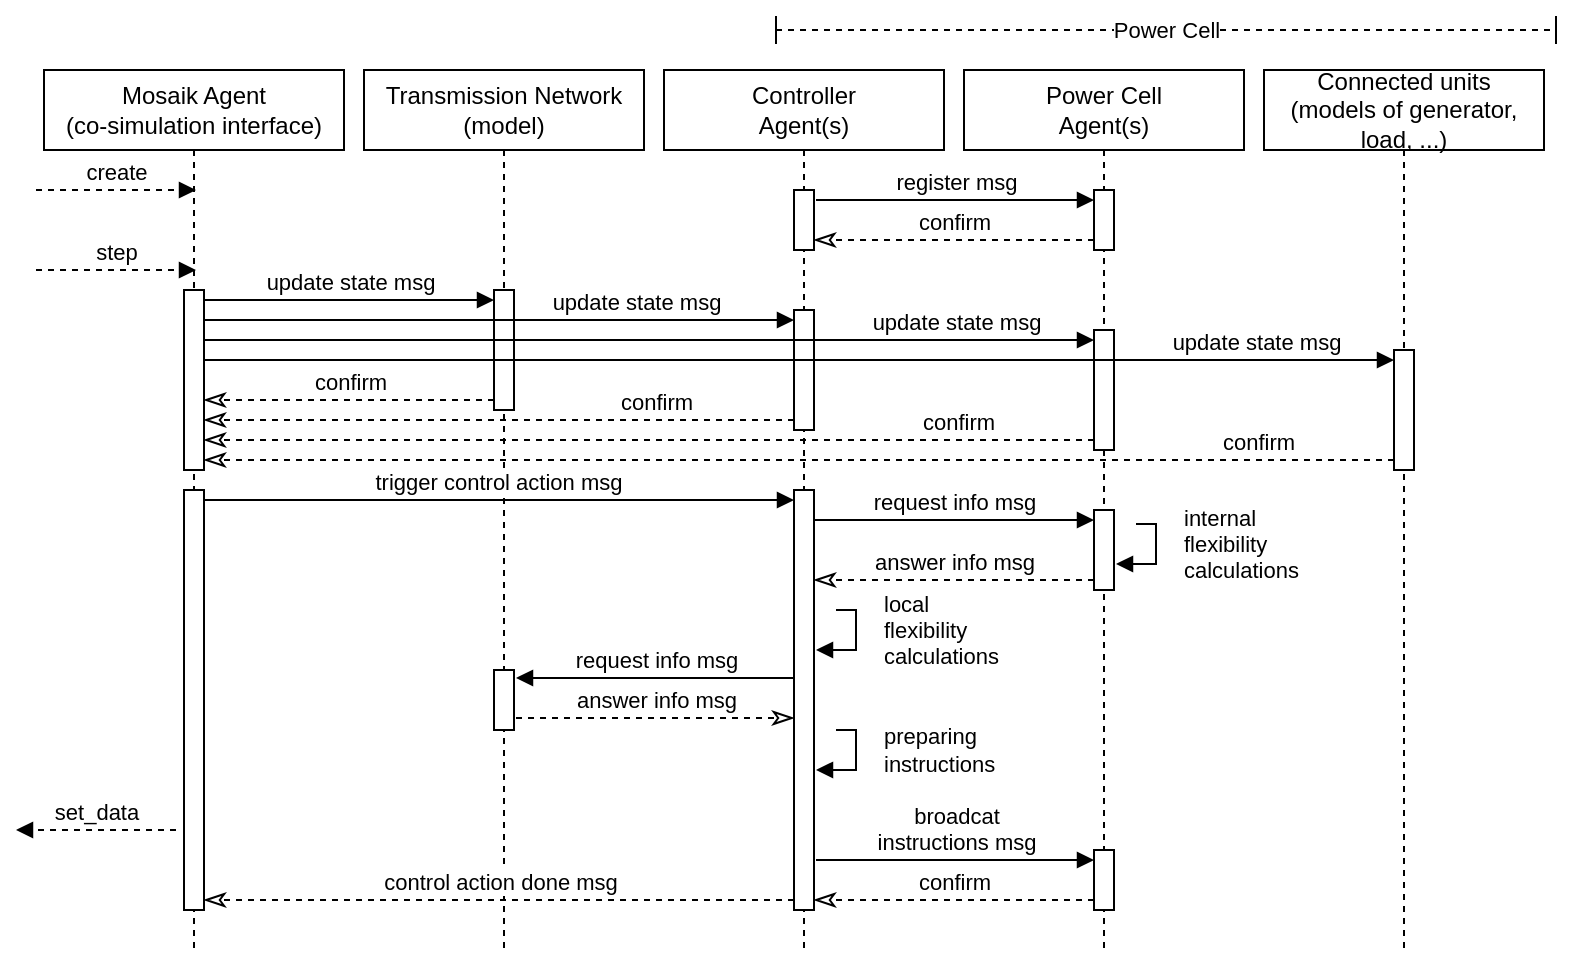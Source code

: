 <mxfile version="22.1.7" type="google">
  <diagram name="Page-1" id="ngWT1q-TGkk8tA6kE5au">
    <mxGraphModel grid="1" page="1" gridSize="10" guides="1" tooltips="1" connect="1" arrows="1" fold="1" pageScale="1" pageWidth="827" pageHeight="1169" math="0" shadow="0">
      <root>
        <mxCell id="0" />
        <mxCell id="1" parent="0" />
        <mxCell id="S1uSHRcm7TGxCwYnk8AK-7" value="Transmission Network&lt;br&gt;(model)" style="shape=umlLifeline;perimeter=lifelinePerimeter;whiteSpace=wrap;html=1;container=1;dropTarget=0;collapsible=0;recursiveResize=0;outlineConnect=0;portConstraint=eastwest;newEdgeStyle={&quot;curved&quot;:0,&quot;rounded&quot;:0};" vertex="1" parent="1">
          <mxGeometry x="194" y="40" width="140" height="440" as="geometry" />
        </mxCell>
        <mxCell id="tapSRpTw7TU7nSGjjfra-27" value="" style="html=1;points=[[0,0,0,0,5],[0,1,0,0,-5],[1,0,0,0,5],[1,1,0,0,-5]];perimeter=orthogonalPerimeter;outlineConnect=0;targetShapes=umlLifeline;portConstraint=eastwest;newEdgeStyle={&quot;curved&quot;:0,&quot;rounded&quot;:0};" vertex="1" parent="S1uSHRcm7TGxCwYnk8AK-7">
          <mxGeometry x="65" y="110" width="10" height="60" as="geometry" />
        </mxCell>
        <mxCell id="S1uSHRcm7TGxCwYnk8AK-8" value="Controller &lt;br&gt;Agent(s)" style="shape=umlLifeline;perimeter=lifelinePerimeter;whiteSpace=wrap;html=1;container=1;dropTarget=0;collapsible=0;recursiveResize=0;outlineConnect=0;portConstraint=eastwest;newEdgeStyle={&quot;curved&quot;:0,&quot;rounded&quot;:0};" vertex="1" parent="1">
          <mxGeometry x="344" y="40" width="140" height="440" as="geometry" />
        </mxCell>
        <mxCell id="tapSRpTw7TU7nSGjjfra-12" value="" style="html=1;points=[[0,0,0,0,5],[0,1,0,0,-5],[1,0,0,0,5],[1,1,0,0,-5]];perimeter=orthogonalPerimeter;outlineConnect=0;targetShapes=umlLifeline;portConstraint=eastwest;newEdgeStyle={&quot;curved&quot;:0,&quot;rounded&quot;:0};" vertex="1" parent="S1uSHRcm7TGxCwYnk8AK-8">
          <mxGeometry x="65" y="60" width="10" height="30" as="geometry" />
        </mxCell>
        <mxCell id="tapSRpTw7TU7nSGjjfra-30" value="" style="html=1;points=[[0,0,0,0,5],[0,1,0,0,-5],[1,0,0,0,5],[1,1,0,0,-5]];perimeter=orthogonalPerimeter;outlineConnect=0;targetShapes=umlLifeline;portConstraint=eastwest;newEdgeStyle={&quot;curved&quot;:0,&quot;rounded&quot;:0};" vertex="1" parent="S1uSHRcm7TGxCwYnk8AK-8">
          <mxGeometry x="65" y="120" width="10" height="60" as="geometry" />
        </mxCell>
        <mxCell id="tapSRpTw7TU7nSGjjfra-40" value="" style="html=1;points=[[0,0,0,0,5],[0,1,0,0,-5],[1,0,0,0,5],[1,1,0,0,-5]];perimeter=orthogonalPerimeter;outlineConnect=0;targetShapes=umlLifeline;portConstraint=eastwest;newEdgeStyle={&quot;curved&quot;:0,&quot;rounded&quot;:0};" vertex="1" parent="S1uSHRcm7TGxCwYnk8AK-8">
          <mxGeometry x="65" y="210" width="10" height="210" as="geometry" />
        </mxCell>
        <mxCell id="S1uSHRcm7TGxCwYnk8AK-9" value="Power Cell&lt;br&gt;Agent(s)" style="shape=umlLifeline;perimeter=lifelinePerimeter;whiteSpace=wrap;html=1;container=1;dropTarget=0;collapsible=0;recursiveResize=0;outlineConnect=0;portConstraint=eastwest;newEdgeStyle={&quot;curved&quot;:0,&quot;rounded&quot;:0};" vertex="1" parent="1">
          <mxGeometry x="494" y="40" width="140" height="440" as="geometry" />
        </mxCell>
        <mxCell id="tapSRpTw7TU7nSGjjfra-8" value="" style="html=1;points=[[0,0,0,0,5],[0,1,0,0,-5],[1,0,0,0,5],[1,1,0,0,-5]];perimeter=orthogonalPerimeter;outlineConnect=0;targetShapes=umlLifeline;portConstraint=eastwest;newEdgeStyle={&quot;curved&quot;:0,&quot;rounded&quot;:0};" vertex="1" parent="S1uSHRcm7TGxCwYnk8AK-9">
          <mxGeometry x="65" y="60" width="10" height="30" as="geometry" />
        </mxCell>
        <mxCell id="tapSRpTw7TU7nSGjjfra-33" value="" style="html=1;points=[[0,0,0,0,5],[0,1,0,0,-5],[1,0,0,0,5],[1,1,0,0,-5]];perimeter=orthogonalPerimeter;outlineConnect=0;targetShapes=umlLifeline;portConstraint=eastwest;newEdgeStyle={&quot;curved&quot;:0,&quot;rounded&quot;:0};" vertex="1" parent="S1uSHRcm7TGxCwYnk8AK-9">
          <mxGeometry x="65" y="130" width="10" height="60" as="geometry" />
        </mxCell>
        <mxCell id="tapSRpTw7TU7nSGjjfra-45" value="" style="html=1;points=[[0,0,0,0,5],[0,1,0,0,-5],[1,0,0,0,5],[1,1,0,0,-5]];perimeter=orthogonalPerimeter;outlineConnect=0;targetShapes=umlLifeline;portConstraint=eastwest;newEdgeStyle={&quot;curved&quot;:0,&quot;rounded&quot;:0};" vertex="1" parent="S1uSHRcm7TGxCwYnk8AK-9">
          <mxGeometry x="65" y="220" width="10" height="40" as="geometry" />
        </mxCell>
        <mxCell id="tapSRpTw7TU7nSGjjfra-54" value="" style="html=1;points=[[0,0,0,0,5],[0,1,0,0,-5],[1,0,0,0,5],[1,1,0,0,-5]];perimeter=orthogonalPerimeter;outlineConnect=0;targetShapes=umlLifeline;portConstraint=eastwest;newEdgeStyle={&quot;curved&quot;:0,&quot;rounded&quot;:0};" vertex="1" parent="S1uSHRcm7TGxCwYnk8AK-9">
          <mxGeometry x="-235" y="300" width="10" height="30" as="geometry" />
        </mxCell>
        <mxCell id="DRcuBKXfKCRKGgolUA98-2" value="" style="html=1;points=[[0,0,0,0,5],[0,1,0,0,-5],[1,0,0,0,5],[1,1,0,0,-5]];perimeter=orthogonalPerimeter;outlineConnect=0;targetShapes=umlLifeline;portConstraint=eastwest;newEdgeStyle={&quot;curved&quot;:0,&quot;rounded&quot;:0};" vertex="1" parent="S1uSHRcm7TGxCwYnk8AK-9">
          <mxGeometry x="65" y="390" width="10" height="30" as="geometry" />
        </mxCell>
        <mxCell id="DRcuBKXfKCRKGgolUA98-3" value="broadcat &lt;br&gt;instructions msg" style="html=1;verticalAlign=bottom;endArrow=block;curved=0;rounded=0;entryX=0;entryY=0;entryDx=0;entryDy=5;" edge="1" parent="S1uSHRcm7TGxCwYnk8AK-9" target="DRcuBKXfKCRKGgolUA98-2">
          <mxGeometry relative="1" as="geometry">
            <mxPoint x="-74" y="395" as="sourcePoint" />
          </mxGeometry>
        </mxCell>
        <mxCell id="DRcuBKXfKCRKGgolUA98-4" value="confirm" style="html=1;verticalAlign=bottom;endArrow=classicThin;dashed=1;endSize=8;curved=0;rounded=0;exitX=0;exitY=1;exitDx=0;exitDy=-5;endFill=0;entryX=1;entryY=1;entryDx=0;entryDy=-5;entryPerimeter=0;" edge="1" parent="S1uSHRcm7TGxCwYnk8AK-9" source="DRcuBKXfKCRKGgolUA98-2">
          <mxGeometry relative="1" as="geometry">
            <mxPoint x="-75" y="415" as="targetPoint" />
          </mxGeometry>
        </mxCell>
        <mxCell id="tapSRpTw7TU7nSGjjfra-50" value="local&lt;br&gt;flexibility&lt;br&gt;calculations" style="html=1;align=left;spacingLeft=2;endArrow=block;rounded=0;edgeStyle=orthogonalEdgeStyle;curved=0;rounded=0;" edge="1" parent="S1uSHRcm7TGxCwYnk8AK-9">
          <mxGeometry x="-0.2" y="10" relative="1" as="geometry">
            <mxPoint x="-64" y="270" as="sourcePoint" />
            <Array as="points">
              <mxPoint x="-64" y="270" />
              <mxPoint x="-54" y="270" />
              <mxPoint x="-54" y="290" />
            </Array>
            <mxPoint x="-74" y="290" as="targetPoint" />
            <mxPoint as="offset" />
          </mxGeometry>
        </mxCell>
        <mxCell id="tapSRpTw7TU7nSGjjfra-51" value="preparing&lt;br&gt;instructions" style="html=1;align=left;spacingLeft=2;endArrow=block;rounded=0;edgeStyle=orthogonalEdgeStyle;curved=0;rounded=0;" edge="1" parent="S1uSHRcm7TGxCwYnk8AK-9">
          <mxGeometry x="-0.2" y="10" relative="1" as="geometry">
            <mxPoint x="-64" y="330" as="sourcePoint" />
            <Array as="points">
              <mxPoint x="-64" y="330" />
              <mxPoint x="-54" y="330" />
              <mxPoint x="-54" y="350" />
            </Array>
            <mxPoint x="-74" y="350" as="targetPoint" />
            <mxPoint as="offset" />
          </mxGeometry>
        </mxCell>
        <mxCell id="tapSRpTw7TU7nSGjjfra-55" value="request info msg" style="html=1;verticalAlign=bottom;endArrow=block;curved=0;rounded=0;" edge="1" parent="S1uSHRcm7TGxCwYnk8AK-9">
          <mxGeometry relative="1" as="geometry">
            <mxPoint x="-85" y="304" as="sourcePoint" />
            <mxPoint x="-224" y="304" as="targetPoint" />
          </mxGeometry>
        </mxCell>
        <mxCell id="tapSRpTw7TU7nSGjjfra-56" value="answer info msg" style="html=1;verticalAlign=bottom;endArrow=classicThin;dashed=1;endSize=8;curved=0;rounded=0;endFill=0;" edge="1" parent="S1uSHRcm7TGxCwYnk8AK-9">
          <mxGeometry relative="1" as="geometry">
            <mxPoint x="-85" y="324" as="targetPoint" />
            <mxPoint x="-224" y="324" as="sourcePoint" />
          </mxGeometry>
        </mxCell>
        <mxCell id="tapSRpTw7TU7nSGjjfra-1" value="Connected units&lt;br style=&quot;border-color: var(--border-color);&quot;&gt;(models of generator, load, ...)" style="shape=umlLifeline;perimeter=lifelinePerimeter;whiteSpace=wrap;html=1;container=1;dropTarget=0;collapsible=0;recursiveResize=0;outlineConnect=0;portConstraint=eastwest;newEdgeStyle={&quot;curved&quot;:0,&quot;rounded&quot;:0};" vertex="1" parent="1">
          <mxGeometry x="644" y="40" width="140" height="440" as="geometry" />
        </mxCell>
        <mxCell id="tapSRpTw7TU7nSGjjfra-36" value="" style="html=1;points=[[0,0,0,0,5],[0,1,0,0,-5],[1,0,0,0,5],[1,1,0,0,-5]];perimeter=orthogonalPerimeter;outlineConnect=0;targetShapes=umlLifeline;portConstraint=eastwest;newEdgeStyle={&quot;curved&quot;:0,&quot;rounded&quot;:0};" vertex="1" parent="tapSRpTw7TU7nSGjjfra-1">
          <mxGeometry x="65" y="140" width="10" height="60" as="geometry" />
        </mxCell>
        <mxCell id="tapSRpTw7TU7nSGjjfra-7" value="Mosaik Agent&lt;br&gt;(co-simulation interface)" style="shape=umlLifeline;perimeter=lifelinePerimeter;whiteSpace=wrap;html=1;container=1;dropTarget=0;collapsible=0;recursiveResize=0;outlineConnect=0;portConstraint=eastwest;newEdgeStyle={&quot;curved&quot;:0,&quot;rounded&quot;:0};" vertex="1" parent="1">
          <mxGeometry x="34" y="40" width="150" height="440" as="geometry" />
        </mxCell>
        <mxCell id="tapSRpTw7TU7nSGjjfra-39" value="" style="html=1;points=[[0,0,0,0,5],[0,1,0,0,-5],[1,0,0,0,5],[1,1,0,0,-5]];perimeter=orthogonalPerimeter;outlineConnect=0;targetShapes=umlLifeline;portConstraint=eastwest;newEdgeStyle={&quot;curved&quot;:0,&quot;rounded&quot;:0};" vertex="1" parent="tapSRpTw7TU7nSGjjfra-7">
          <mxGeometry x="70" y="110" width="10" height="90" as="geometry" />
        </mxCell>
        <mxCell id="tapSRpTw7TU7nSGjjfra-43" value="" style="html=1;points=[[0,0,0,0,5],[0,1,0,0,-5],[1,0,0,0,5],[1,1,0,0,-5]];perimeter=orthogonalPerimeter;outlineConnect=0;targetShapes=umlLifeline;portConstraint=eastwest;newEdgeStyle={&quot;curved&quot;:0,&quot;rounded&quot;:0};" vertex="1" parent="tapSRpTw7TU7nSGjjfra-7">
          <mxGeometry x="70" y="210" width="10" height="210" as="geometry" />
        </mxCell>
        <mxCell id="tapSRpTw7TU7nSGjjfra-9" value="register msg" style="html=1;verticalAlign=bottom;endArrow=block;curved=0;rounded=0;entryX=0;entryY=0;entryDx=0;entryDy=5;" edge="1" parent="1" target="tapSRpTw7TU7nSGjjfra-8">
          <mxGeometry relative="1" as="geometry">
            <mxPoint x="420" y="105" as="sourcePoint" />
          </mxGeometry>
        </mxCell>
        <mxCell id="tapSRpTw7TU7nSGjjfra-10" value="confirm" style="html=1;verticalAlign=bottom;endArrow=classicThin;dashed=1;endSize=8;curved=0;rounded=0;exitX=0;exitY=1;exitDx=0;exitDy=-5;endFill=0;entryX=1;entryY=1;entryDx=0;entryDy=-5;entryPerimeter=0;" edge="1" parent="1" source="tapSRpTw7TU7nSGjjfra-8" target="tapSRpTw7TU7nSGjjfra-12">
          <mxGeometry relative="1" as="geometry">
            <mxPoint x="114" y="165" as="targetPoint" />
          </mxGeometry>
        </mxCell>
        <mxCell id="tapSRpTw7TU7nSGjjfra-13" value="Power Cell" style="endArrow=baseDash;endSize=12;dashed=1;html=1;rounded=0;endFill=0;startArrow=baseDash;startFill=0;startSize=12;" edge="1" parent="1">
          <mxGeometry width="160" relative="1" as="geometry">
            <mxPoint x="400" y="20" as="sourcePoint" />
            <mxPoint x="790" y="20" as="targetPoint" />
          </mxGeometry>
        </mxCell>
        <mxCell id="tapSRpTw7TU7nSGjjfra-16" value="step" style="html=1;verticalAlign=bottom;endArrow=block;curved=0;rounded=0;dashed=1;" edge="1" parent="1">
          <mxGeometry width="80" relative="1" as="geometry">
            <mxPoint x="30" y="140" as="sourcePoint" />
            <mxPoint x="110" y="140" as="targetPoint" />
          </mxGeometry>
        </mxCell>
        <mxCell id="tapSRpTw7TU7nSGjjfra-17" value="create" style="html=1;verticalAlign=bottom;endArrow=block;curved=0;rounded=0;dashed=1;" edge="1" parent="1">
          <mxGeometry width="80" relative="1" as="geometry">
            <mxPoint x="30" y="100" as="sourcePoint" />
            <mxPoint x="110" y="100" as="targetPoint" />
            <mxPoint as="offset" />
          </mxGeometry>
        </mxCell>
        <mxCell id="tapSRpTw7TU7nSGjjfra-28" value="update state msg" style="html=1;verticalAlign=bottom;endArrow=block;curved=0;rounded=0;entryX=0;entryY=0;entryDx=0;entryDy=5;exitX=1;exitY=0;exitDx=0;exitDy=5;exitPerimeter=0;" edge="1" parent="1" source="tapSRpTw7TU7nSGjjfra-39" target="tapSRpTw7TU7nSGjjfra-27">
          <mxGeometry relative="1" as="geometry">
            <mxPoint x="120" y="155" as="sourcePoint" />
          </mxGeometry>
        </mxCell>
        <mxCell id="tapSRpTw7TU7nSGjjfra-29" value="confirm" style="html=1;verticalAlign=bottom;endArrow=classicThin;dashed=1;endSize=8;curved=0;rounded=0;exitX=0;exitY=1;exitDx=0;exitDy=-5;endFill=0;" edge="1" parent="1" source="tapSRpTw7TU7nSGjjfra-27" target="tapSRpTw7TU7nSGjjfra-39">
          <mxGeometry relative="1" as="geometry">
            <mxPoint x="119" y="175" as="targetPoint" />
          </mxGeometry>
        </mxCell>
        <mxCell id="tapSRpTw7TU7nSGjjfra-31" value="update state msg" style="html=1;verticalAlign=bottom;endArrow=block;curved=0;rounded=0;entryX=0;entryY=0;entryDx=0;entryDy=5;" edge="1" parent="1" source="tapSRpTw7TU7nSGjjfra-39" target="tapSRpTw7TU7nSGjjfra-30">
          <mxGeometry x="0.464" relative="1" as="geometry">
            <mxPoint x="110" y="185" as="sourcePoint" />
            <mxPoint as="offset" />
          </mxGeometry>
        </mxCell>
        <mxCell id="tapSRpTw7TU7nSGjjfra-34" value="update state msg" style="html=1;verticalAlign=bottom;endArrow=block;curved=0;rounded=0;entryX=0;entryY=0;entryDx=0;entryDy=5;" edge="1" parent="1" source="tapSRpTw7TU7nSGjjfra-39" target="tapSRpTw7TU7nSGjjfra-33">
          <mxGeometry x="0.69" relative="1" as="geometry">
            <mxPoint x="420" y="215" as="sourcePoint" />
            <mxPoint as="offset" />
          </mxGeometry>
        </mxCell>
        <mxCell id="tapSRpTw7TU7nSGjjfra-35" value="confirm" style="html=1;verticalAlign=bottom;endArrow=classicThin;dashed=1;endSize=8;curved=0;rounded=0;exitX=0;exitY=1;exitDx=0;exitDy=-5;endFill=0;" edge="1" parent="1" source="tapSRpTw7TU7nSGjjfra-33" target="tapSRpTw7TU7nSGjjfra-39">
          <mxGeometry x="-0.694" relative="1" as="geometry">
            <mxPoint x="419" y="235" as="targetPoint" />
            <mxPoint as="offset" />
          </mxGeometry>
        </mxCell>
        <mxCell id="tapSRpTw7TU7nSGjjfra-37" value="update state msg" style="html=1;verticalAlign=bottom;endArrow=block;curved=0;rounded=0;entryX=0;entryY=0;entryDx=0;entryDy=5;" edge="1" parent="1" source="tapSRpTw7TU7nSGjjfra-39" target="tapSRpTw7TU7nSGjjfra-36">
          <mxGeometry x="0.768" relative="1" as="geometry">
            <mxPoint x="570" y="245" as="sourcePoint" />
            <mxPoint as="offset" />
          </mxGeometry>
        </mxCell>
        <mxCell id="tapSRpTw7TU7nSGjjfra-38" value="confirm" style="html=1;verticalAlign=bottom;endArrow=classicThin;dashed=1;endSize=8;curved=0;rounded=0;exitX=0;exitY=1;exitDx=0;exitDy=-5;endFill=0;" edge="1" parent="1" source="tapSRpTw7TU7nSGjjfra-36" target="tapSRpTw7TU7nSGjjfra-39">
          <mxGeometry x="-0.77" relative="1" as="geometry">
            <mxPoint x="120" y="235" as="targetPoint" />
            <mxPoint as="offset" />
          </mxGeometry>
        </mxCell>
        <mxCell id="tapSRpTw7TU7nSGjjfra-32" value="confirm" style="html=1;verticalAlign=bottom;endArrow=classicThin;dashed=1;endSize=8;curved=0;rounded=0;exitX=0;exitY=1;exitDx=0;exitDy=-5;endFill=0;" edge="1" parent="1" source="tapSRpTw7TU7nSGjjfra-30" target="tapSRpTw7TU7nSGjjfra-39">
          <mxGeometry x="-0.532" relative="1" as="geometry">
            <mxPoint x="269" y="205" as="targetPoint" />
            <mxPoint as="offset" />
          </mxGeometry>
        </mxCell>
        <mxCell id="tapSRpTw7TU7nSGjjfra-41" value="trigger control action msg" style="html=1;verticalAlign=bottom;endArrow=block;curved=0;rounded=0;entryX=0;entryY=0;entryDx=0;entryDy=5;exitX=1;exitY=0;exitDx=0;exitDy=5;exitPerimeter=0;" edge="1" parent="1" source="tapSRpTw7TU7nSGjjfra-43" target="tapSRpTw7TU7nSGjjfra-40">
          <mxGeometry x="-0.004" relative="1" as="geometry">
            <mxPoint x="339" y="255" as="sourcePoint" />
            <mxPoint as="offset" />
          </mxGeometry>
        </mxCell>
        <mxCell id="tapSRpTw7TU7nSGjjfra-42" value="control action done msg" style="html=1;verticalAlign=bottom;endArrow=classicThin;dashed=1;endSize=8;curved=0;rounded=0;exitX=0;exitY=1;exitDx=0;exitDy=-5;entryX=1;entryY=1;entryDx=0;entryDy=-5;entryPerimeter=0;startArrow=none;startFill=0;endFill=0;" edge="1" parent="1" source="tapSRpTw7TU7nSGjjfra-40" target="tapSRpTw7TU7nSGjjfra-43">
          <mxGeometry relative="1" as="geometry">
            <mxPoint x="339" y="325" as="targetPoint" />
          </mxGeometry>
        </mxCell>
        <mxCell id="tapSRpTw7TU7nSGjjfra-46" value="request info msg" style="html=1;verticalAlign=bottom;endArrow=block;curved=0;rounded=0;entryX=0;entryY=0;entryDx=0;entryDy=5;" edge="1" parent="1" source="tapSRpTw7TU7nSGjjfra-40" target="tapSRpTw7TU7nSGjjfra-45">
          <mxGeometry relative="1" as="geometry">
            <mxPoint x="489" y="255" as="sourcePoint" />
          </mxGeometry>
        </mxCell>
        <mxCell id="tapSRpTw7TU7nSGjjfra-47" value="answer info msg" style="html=1;verticalAlign=bottom;endArrow=classicThin;dashed=1;endSize=8;curved=0;rounded=0;exitX=0;exitY=1;exitDx=0;exitDy=-5;endFill=0;" edge="1" parent="1" source="tapSRpTw7TU7nSGjjfra-45" target="tapSRpTw7TU7nSGjjfra-40">
          <mxGeometry relative="1" as="geometry">
            <mxPoint x="489" y="325" as="targetPoint" />
          </mxGeometry>
        </mxCell>
        <mxCell id="tapSRpTw7TU7nSGjjfra-49" value="internal &lt;br&gt;flexibility&lt;br&gt;calculations" style="html=1;align=left;spacingLeft=2;endArrow=block;rounded=0;edgeStyle=orthogonalEdgeStyle;curved=0;rounded=0;" edge="1" parent="1">
          <mxGeometry x="-0.2" y="10" relative="1" as="geometry">
            <mxPoint x="580" y="267" as="sourcePoint" />
            <Array as="points">
              <mxPoint x="580" y="267" />
              <mxPoint x="590" y="267" />
              <mxPoint x="590" y="287" />
            </Array>
            <mxPoint x="570" y="287" as="targetPoint" />
            <mxPoint as="offset" />
          </mxGeometry>
        </mxCell>
        <mxCell id="tapSRpTw7TU7nSGjjfra-57" value="set_data" style="html=1;verticalAlign=bottom;endArrow=block;curved=0;rounded=0;dashed=1;" edge="1" parent="1">
          <mxGeometry width="80" relative="1" as="geometry">
            <mxPoint x="100" y="420" as="sourcePoint" />
            <mxPoint x="20" y="420" as="targetPoint" />
            <mxPoint as="offset" />
          </mxGeometry>
        </mxCell>
      </root>
    </mxGraphModel>
  </diagram>
</mxfile>
